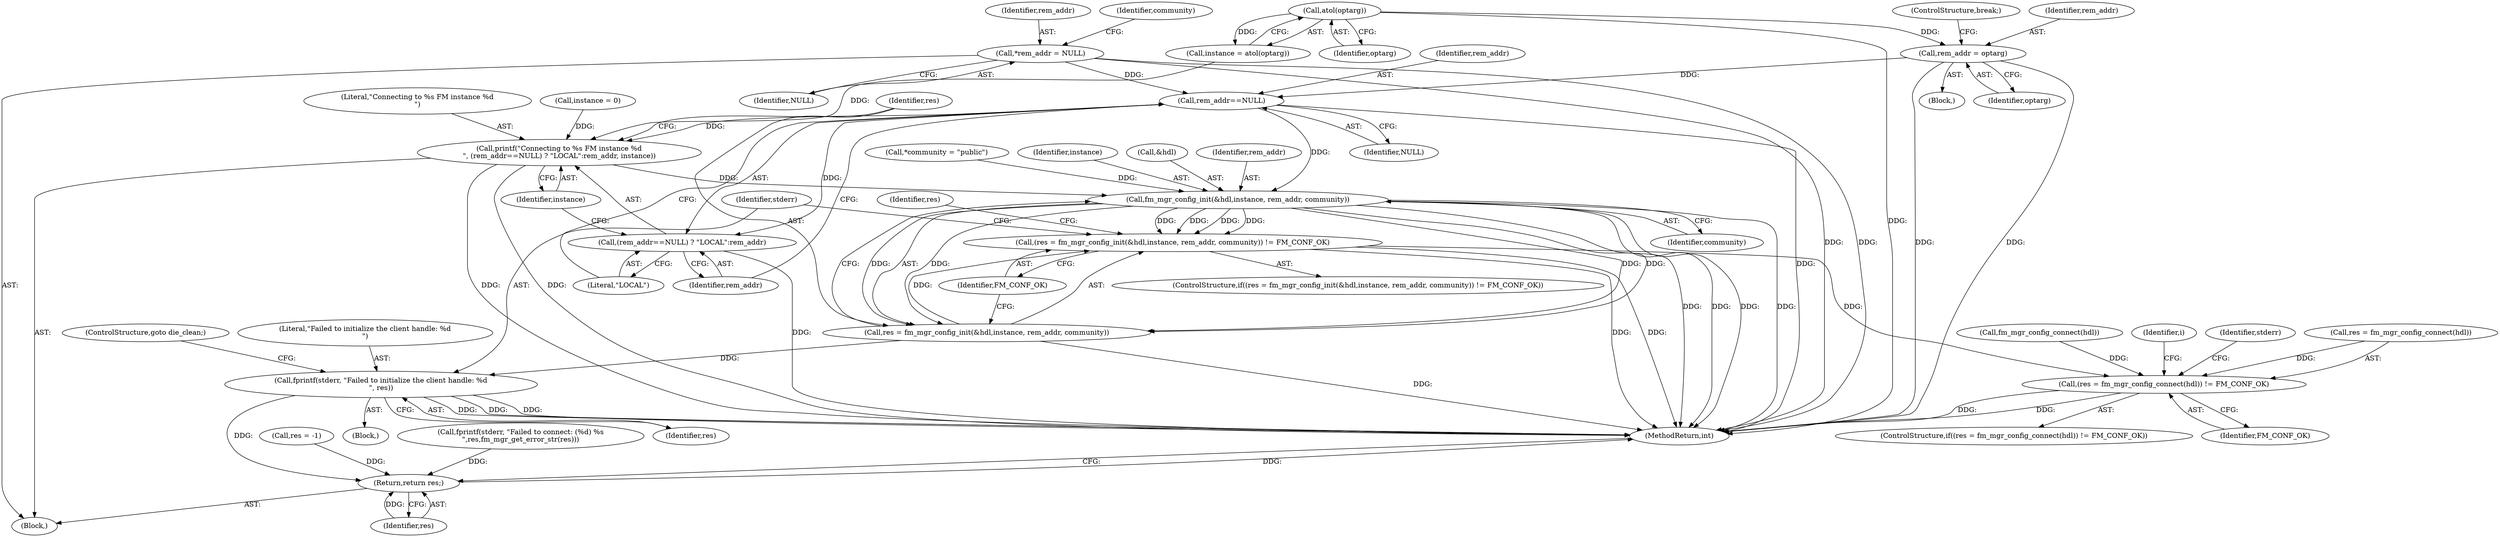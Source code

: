 digraph "0_opa-ff_c5759e7b76f5bf844be6c6641cc1b356bbc83869@pointer" {
"1000190" [label="(Call,rem_addr==NULL)"];
"1000154" [label="(Call,rem_addr = optarg)"];
"1000150" [label="(Call,atol(optarg))"];
"1000112" [label="(Call,*rem_addr = NULL)"];
"1000187" [label="(Call,printf(\"Connecting to %s FM instance %d\n\", (rem_addr==NULL) ? \"LOCAL\":rem_addr, instance))"];
"1000200" [label="(Call,fm_mgr_config_init(&hdl,instance, rem_addr, community))"];
"1000197" [label="(Call,(res = fm_mgr_config_init(&hdl,instance, rem_addr, community)) != FM_CONF_OK)"];
"1000214" [label="(Call,(res = fm_mgr_config_connect(hdl)) != FM_CONF_OK)"];
"1000198" [label="(Call,res = fm_mgr_config_init(&hdl,instance, rem_addr, community))"];
"1000208" [label="(Call,fprintf(stderr, \"Failed to initialize the client handle: %d\n\", res))"];
"1000281" [label="(Return,return res;)"];
"1000189" [label="(Call,(rem_addr==NULL) ? \"LOCAL\":rem_addr)"];
"1000187" [label="(Call,printf(\"Connecting to %s FM instance %d\n\", (rem_addr==NULL) ? \"LOCAL\":rem_addr, instance))"];
"1000154" [label="(Call,rem_addr = optarg)"];
"1000188" [label="(Literal,\"Connecting to %s FM instance %d\n\")"];
"1000206" [label="(Identifier,FM_CONF_OK)"];
"1000222" [label="(Identifier,stderr)"];
"1000219" [label="(Identifier,FM_CONF_OK)"];
"1000210" [label="(Literal,\"Failed to initialize the client handle: %d\n\")"];
"1000117" [label="(Identifier,community)"];
"1000212" [label="(ControlStructure,goto die_clean;)"];
"1000272" [label="(Call,res = -1)"];
"1000203" [label="(Identifier,instance)"];
"1000221" [label="(Call,fprintf(stderr, \"Failed to connect: (%d) %s\n\",res,fm_mgr_get_error_str(res)))"];
"1000211" [label="(Identifier,res)"];
"1000208" [label="(Call,fprintf(stderr, \"Failed to initialize the client handle: %d\n\", res))"];
"1000190" [label="(Call,rem_addr==NULL)"];
"1000148" [label="(Call,instance = atol(optarg))"];
"1000155" [label="(Identifier,rem_addr)"];
"1000214" [label="(Call,(res = fm_mgr_config_connect(hdl)) != FM_CONF_OK)"];
"1000150" [label="(Call,atol(optarg))"];
"1000112" [label="(Call,*rem_addr = NULL)"];
"1000151" [label="(Identifier,optarg)"];
"1000107" [label="(Call,instance = 0)"];
"1000217" [label="(Call,fm_mgr_config_connect(hdl))"];
"1000113" [label="(Identifier,rem_addr)"];
"1000230" [label="(Identifier,i)"];
"1000213" [label="(ControlStructure,if((res = fm_mgr_config_connect(hdl)) != FM_CONF_OK))"];
"1000189" [label="(Call,(rem_addr==NULL) ? \"LOCAL\":rem_addr)"];
"1000192" [label="(Identifier,NULL)"];
"1000282" [label="(Identifier,res)"];
"1000201" [label="(Call,&hdl)"];
"1000207" [label="(Block,)"];
"1000196" [label="(ControlStructure,if((res = fm_mgr_config_init(&hdl,instance, rem_addr, community)) != FM_CONF_OK))"];
"1000216" [label="(Identifier,res)"];
"1000200" [label="(Call,fm_mgr_config_init(&hdl,instance, rem_addr, community))"];
"1000194" [label="(Identifier,rem_addr)"];
"1000114" [label="(Identifier,NULL)"];
"1000205" [label="(Identifier,community)"];
"1000199" [label="(Identifier,res)"];
"1000283" [label="(MethodReturn,int)"];
"1000209" [label="(Identifier,stderr)"];
"1000195" [label="(Identifier,instance)"];
"1000204" [label="(Identifier,rem_addr)"];
"1000215" [label="(Call,res = fm_mgr_config_connect(hdl))"];
"1000157" [label="(ControlStructure,break;)"];
"1000116" [label="(Call,*community = \"public\")"];
"1000281" [label="(Return,return res;)"];
"1000104" [label="(Block,)"];
"1000138" [label="(Block,)"];
"1000156" [label="(Identifier,optarg)"];
"1000198" [label="(Call,res = fm_mgr_config_init(&hdl,instance, rem_addr, community))"];
"1000191" [label="(Identifier,rem_addr)"];
"1000197" [label="(Call,(res = fm_mgr_config_init(&hdl,instance, rem_addr, community)) != FM_CONF_OK)"];
"1000193" [label="(Literal,\"LOCAL\")"];
"1000190" -> "1000189"  [label="AST: "];
"1000190" -> "1000192"  [label="CFG: "];
"1000191" -> "1000190"  [label="AST: "];
"1000192" -> "1000190"  [label="AST: "];
"1000193" -> "1000190"  [label="CFG: "];
"1000194" -> "1000190"  [label="CFG: "];
"1000190" -> "1000283"  [label="DDG: "];
"1000190" -> "1000187"  [label="DDG: "];
"1000154" -> "1000190"  [label="DDG: "];
"1000112" -> "1000190"  [label="DDG: "];
"1000190" -> "1000189"  [label="DDG: "];
"1000190" -> "1000200"  [label="DDG: "];
"1000154" -> "1000138"  [label="AST: "];
"1000154" -> "1000156"  [label="CFG: "];
"1000155" -> "1000154"  [label="AST: "];
"1000156" -> "1000154"  [label="AST: "];
"1000157" -> "1000154"  [label="CFG: "];
"1000154" -> "1000283"  [label="DDG: "];
"1000154" -> "1000283"  [label="DDG: "];
"1000150" -> "1000154"  [label="DDG: "];
"1000150" -> "1000148"  [label="AST: "];
"1000150" -> "1000151"  [label="CFG: "];
"1000151" -> "1000150"  [label="AST: "];
"1000148" -> "1000150"  [label="CFG: "];
"1000150" -> "1000283"  [label="DDG: "];
"1000150" -> "1000148"  [label="DDG: "];
"1000112" -> "1000104"  [label="AST: "];
"1000112" -> "1000114"  [label="CFG: "];
"1000113" -> "1000112"  [label="AST: "];
"1000114" -> "1000112"  [label="AST: "];
"1000117" -> "1000112"  [label="CFG: "];
"1000112" -> "1000283"  [label="DDG: "];
"1000112" -> "1000283"  [label="DDG: "];
"1000187" -> "1000104"  [label="AST: "];
"1000187" -> "1000195"  [label="CFG: "];
"1000188" -> "1000187"  [label="AST: "];
"1000189" -> "1000187"  [label="AST: "];
"1000195" -> "1000187"  [label="AST: "];
"1000199" -> "1000187"  [label="CFG: "];
"1000187" -> "1000283"  [label="DDG: "];
"1000187" -> "1000283"  [label="DDG: "];
"1000107" -> "1000187"  [label="DDG: "];
"1000148" -> "1000187"  [label="DDG: "];
"1000187" -> "1000200"  [label="DDG: "];
"1000200" -> "1000198"  [label="AST: "];
"1000200" -> "1000205"  [label="CFG: "];
"1000201" -> "1000200"  [label="AST: "];
"1000203" -> "1000200"  [label="AST: "];
"1000204" -> "1000200"  [label="AST: "];
"1000205" -> "1000200"  [label="AST: "];
"1000198" -> "1000200"  [label="CFG: "];
"1000200" -> "1000283"  [label="DDG: "];
"1000200" -> "1000283"  [label="DDG: "];
"1000200" -> "1000283"  [label="DDG: "];
"1000200" -> "1000283"  [label="DDG: "];
"1000200" -> "1000197"  [label="DDG: "];
"1000200" -> "1000197"  [label="DDG: "];
"1000200" -> "1000197"  [label="DDG: "];
"1000200" -> "1000197"  [label="DDG: "];
"1000200" -> "1000198"  [label="DDG: "];
"1000200" -> "1000198"  [label="DDG: "];
"1000200" -> "1000198"  [label="DDG: "];
"1000200" -> "1000198"  [label="DDG: "];
"1000116" -> "1000200"  [label="DDG: "];
"1000197" -> "1000196"  [label="AST: "];
"1000197" -> "1000206"  [label="CFG: "];
"1000198" -> "1000197"  [label="AST: "];
"1000206" -> "1000197"  [label="AST: "];
"1000209" -> "1000197"  [label="CFG: "];
"1000216" -> "1000197"  [label="CFG: "];
"1000197" -> "1000283"  [label="DDG: "];
"1000197" -> "1000283"  [label="DDG: "];
"1000198" -> "1000197"  [label="DDG: "];
"1000197" -> "1000214"  [label="DDG: "];
"1000214" -> "1000213"  [label="AST: "];
"1000214" -> "1000219"  [label="CFG: "];
"1000215" -> "1000214"  [label="AST: "];
"1000219" -> "1000214"  [label="AST: "];
"1000222" -> "1000214"  [label="CFG: "];
"1000230" -> "1000214"  [label="CFG: "];
"1000214" -> "1000283"  [label="DDG: "];
"1000214" -> "1000283"  [label="DDG: "];
"1000215" -> "1000214"  [label="DDG: "];
"1000217" -> "1000214"  [label="DDG: "];
"1000199" -> "1000198"  [label="AST: "];
"1000206" -> "1000198"  [label="CFG: "];
"1000198" -> "1000283"  [label="DDG: "];
"1000198" -> "1000208"  [label="DDG: "];
"1000208" -> "1000207"  [label="AST: "];
"1000208" -> "1000211"  [label="CFG: "];
"1000209" -> "1000208"  [label="AST: "];
"1000210" -> "1000208"  [label="AST: "];
"1000211" -> "1000208"  [label="AST: "];
"1000212" -> "1000208"  [label="CFG: "];
"1000208" -> "1000283"  [label="DDG: "];
"1000208" -> "1000283"  [label="DDG: "];
"1000208" -> "1000283"  [label="DDG: "];
"1000208" -> "1000281"  [label="DDG: "];
"1000281" -> "1000104"  [label="AST: "];
"1000281" -> "1000282"  [label="CFG: "];
"1000282" -> "1000281"  [label="AST: "];
"1000283" -> "1000281"  [label="CFG: "];
"1000281" -> "1000283"  [label="DDG: "];
"1000282" -> "1000281"  [label="DDG: "];
"1000272" -> "1000281"  [label="DDG: "];
"1000221" -> "1000281"  [label="DDG: "];
"1000189" -> "1000193"  [label="CFG: "];
"1000189" -> "1000194"  [label="CFG: "];
"1000193" -> "1000189"  [label="AST: "];
"1000194" -> "1000189"  [label="AST: "];
"1000195" -> "1000189"  [label="CFG: "];
"1000189" -> "1000283"  [label="DDG: "];
}
